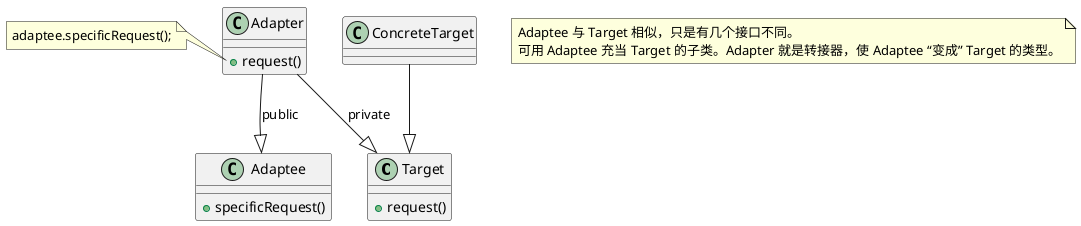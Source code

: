 @startuml

class Target {
    + request()
}

class ConcreteTarget {
}

class Adapter {
    + request()
}

class Adaptee {
    + specificRequest()
}

ConcreteTarget --|> Target
Adapter --|> Target : private
Adapter --|> Adaptee : public

note left of Adapter::"request()"
    adaptee.specificRequest();
end note

note as N1
    Adaptee 与 Target 相似，只是有几个接口不同。
    可用 Adaptee 充当 Target 的子类。Adapter 就是转接器，使 Adaptee “变成” Target 的类型。
end note

@enduml
